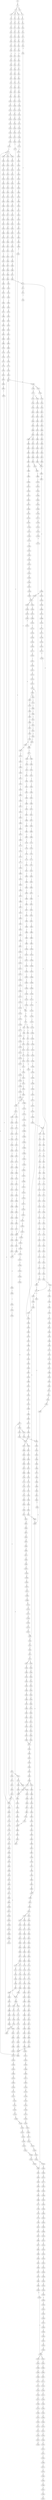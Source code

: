 strict digraph  {
	S0 -> S1 [ label = C ];
	S1 -> S2 [ label = T ];
	S1 -> S3 [ label = G ];
	S2 -> S4 [ label = G ];
	S2 -> S5 [ label = T ];
	S2 -> S6 [ label = C ];
	S3 -> S7 [ label = C ];
	S4 -> S8 [ label = T ];
	S5 -> S9 [ label = C ];
	S6 -> S10 [ label = C ];
	S7 -> S11 [ label = C ];
	S8 -> S12 [ label = A ];
	S9 -> S13 [ label = G ];
	S10 -> S14 [ label = G ];
	S11 -> S15 [ label = G ];
	S12 -> S16 [ label = C ];
	S13 -> S17 [ label = C ];
	S14 -> S18 [ label = T ];
	S15 -> S19 [ label = C ];
	S16 -> S20 [ label = A ];
	S17 -> S21 [ label = A ];
	S18 -> S22 [ label = A ];
	S19 -> S23 [ label = A ];
	S20 -> S24 [ label = C ];
	S21 -> S25 [ label = C ];
	S22 -> S26 [ label = C ];
	S23 -> S27 [ label = C ];
	S24 -> S28 [ label = T ];
	S25 -> S29 [ label = G ];
	S26 -> S30 [ label = A ];
	S27 -> S31 [ label = G ];
	S28 -> S32 [ label = T ];
	S29 -> S33 [ label = T ];
	S30 -> S34 [ label = T ];
	S31 -> S35 [ label = C ];
	S32 -> S36 [ label = G ];
	S33 -> S37 [ label = G ];
	S34 -> S38 [ label = G ];
	S35 -> S39 [ label = G ];
	S36 -> S40 [ label = G ];
	S37 -> S41 [ label = G ];
	S38 -> S42 [ label = G ];
	S39 -> S43 [ label = C ];
	S40 -> S44 [ label = A ];
	S41 -> S45 [ label = C ];
	S42 -> S46 [ label = C ];
	S43 -> S47 [ label = A ];
	S43 -> S48 [ label = G ];
	S44 -> S49 [ label = G ];
	S45 -> S50 [ label = G ];
	S46 -> S51 [ label = G ];
	S47 -> S52 [ label = G ];
	S48 -> S53 [ label = C ];
	S48 -> S54 [ label = G ];
	S49 -> S55 [ label = A ];
	S50 -> S56 [ label = T ];
	S51 -> S57 [ label = C ];
	S52 -> S58 [ label = C ];
	S53 -> S59 [ label = G ];
	S54 -> S60 [ label = C ];
	S55 -> S61 [ label = C ];
	S56 -> S62 [ label = C ];
	S57 -> S63 [ label = C ];
	S58 -> S64 [ label = C ];
	S59 -> S65 [ label = T ];
	S60 -> S66 [ label = T ];
	S61 -> S67 [ label = C ];
	S62 -> S68 [ label = C ];
	S63 -> S69 [ label = C ];
	S64 -> S70 [ label = G ];
	S65 -> S71 [ label = C ];
	S66 -> S72 [ label = G ];
	S67 -> S73 [ label = C ];
	S68 -> S74 [ label = C ];
	S69 -> S75 [ label = C ];
	S70 -> S76 [ label = G ];
	S71 -> S77 [ label = G ];
	S72 -> S78 [ label = G ];
	S73 -> S79 [ label = C ];
	S74 -> S80 [ label = C ];
	S75 -> S81 [ label = C ];
	S76 -> S82 [ label = C ];
	S76 -> S83 [ label = T ];
	S77 -> S84 [ label = A ];
	S78 -> S85 [ label = A ];
	S79 -> S86 [ label = C ];
	S80 -> S87 [ label = A ];
	S81 -> S88 [ label = A ];
	S82 -> S89 [ label = A ];
	S83 -> S90 [ label = G ];
	S84 -> S91 [ label = C ];
	S85 -> S92 [ label = A ];
	S86 -> S93 [ label = C ];
	S87 -> S94 [ label = C ];
	S88 -> S95 [ label = C ];
	S89 -> S96 [ label = C ];
	S90 -> S97 [ label = G ];
	S91 -> S98 [ label = G ];
	S92 -> S99 [ label = T ];
	S93 -> S100 [ label = T ];
	S94 -> S101 [ label = T ];
	S95 -> S102 [ label = T ];
	S96 -> S103 [ label = T ];
	S97 -> S104 [ label = A ];
	S98 -> S105 [ label = C ];
	S99 -> S106 [ label = G ];
	S100 -> S107 [ label = T ];
	S101 -> S108 [ label = T ];
	S102 -> S109 [ label = T ];
	S103 -> S110 [ label = T ];
	S104 -> S111 [ label = A ];
	S105 -> S112 [ label = G ];
	S106 -> S113 [ label = G ];
	S107 -> S114 [ label = C ];
	S108 -> S115 [ label = G ];
	S109 -> S116 [ label = T ];
	S110 -> S117 [ label = C ];
	S111 -> S118 [ label = G ];
	S112 -> S119 [ label = C ];
	S113 -> S120 [ label = G ];
	S114 -> S121 [ label = A ];
	S115 -> S122 [ label = A ];
	S116 -> S123 [ label = A ];
	S117 -> S124 [ label = A ];
	S118 -> S125 [ label = A ];
	S119 -> S126 [ label = C ];
	S120 -> S127 [ label = G ];
	S121 -> S128 [ label = G ];
	S122 -> S129 [ label = G ];
	S123 -> S130 [ label = G ];
	S124 -> S131 [ label = G ];
	S125 -> S132 [ label = A ];
	S126 -> S133 [ label = T ];
	S127 -> S134 [ label = T ];
	S128 -> S135 [ label = A ];
	S129 -> S136 [ label = C ];
	S130 -> S137 [ label = C ];
	S131 -> S138 [ label = C ];
	S132 -> S139 [ label = C ];
	S133 -> S140 [ label = C ];
	S134 -> S141 [ label = C ];
	S135 -> S142 [ label = G ];
	S136 -> S143 [ label = C ];
	S137 -> S144 [ label = C ];
	S138 -> S145 [ label = C ];
	S139 -> S146 [ label = G ];
	S140 -> S147 [ label = G ];
	S141 -> S148 [ label = C ];
	S142 -> S149 [ label = G ];
	S143 -> S150 [ label = G ];
	S144 -> S151 [ label = G ];
	S145 -> S152 [ label = G ];
	S146 -> S153 [ label = G ];
	S147 -> S154 [ label = G ];
	S148 -> S155 [ label = G ];
	S149 -> S156 [ label = T ];
	S150 -> S157 [ label = C ];
	S151 -> S158 [ label = T ];
	S152 -> S159 [ label = C ];
	S153 -> S160 [ label = C ];
	S154 -> S161 [ label = G ];
	S155 -> S162 [ label = C ];
	S156 -> S163 [ label = C ];
	S157 -> S164 [ label = C ];
	S158 -> S165 [ label = C ];
	S159 -> S166 [ label = C ];
	S160 -> S167 [ label = A ];
	S161 -> S168 [ label = C ];
	S162 -> S169 [ label = C ];
	S163 -> S170 [ label = C ];
	S164 -> S171 [ label = C ];
	S165 -> S172 [ label = C ];
	S166 -> S173 [ label = C ];
	S167 -> S174 [ label = C ];
	S168 -> S175 [ label = T ];
	S169 -> S176 [ label = G ];
	S170 -> S177 [ label = C ];
	S171 -> S178 [ label = C ];
	S172 -> S179 [ label = C ];
	S173 -> S178 [ label = C ];
	S174 -> S180 [ label = C ];
	S174 -> S181 [ label = T ];
	S175 -> S182 [ label = C ];
	S176 -> S183 [ label = G ];
	S177 -> S184 [ label = T ];
	S177 -> S185 [ label = A ];
	S177 -> S186 [ label = G ];
	S178 -> S187 [ label = T ];
	S179 -> S188 [ label = A ];
	S180 -> S189 [ label = G ];
	S181 -> S190 [ label = G ];
	S182 -> S191 [ label = A ];
	S183 -> S192 [ label = A ];
	S184 -> S193 [ label = T ];
	S185 -> S194 [ label = G ];
	S186 -> S195 [ label = G ];
	S187 -> S196 [ label = T ];
	S187 -> S197 [ label = C ];
	S188 -> S198 [ label = C ];
	S189 -> S199 [ label = G ];
	S190 -> S200 [ label = G ];
	S191 -> S201 [ label = C ];
	S192 -> S202 [ label = A ];
	S193 -> S203 [ label = C ];
	S194 -> S204 [ label = A ];
	S195 -> S205 [ label = A ];
	S196 -> S206 [ label = C ];
	S197 -> S207 [ label = C ];
	S198 -> S208 [ label = C ];
	S199 -> S209 [ label = G ];
	S200 -> S210 [ label = G ];
	S201 -> S211 [ label = G ];
	S202 -> S212 [ label = C ];
	S203 -> S213 [ label = T ];
	S204 -> S214 [ label = G ];
	S205 -> S215 [ label = G ];
	S206 -> S216 [ label = A ];
	S207 -> S217 [ label = A ];
	S208 -> S218 [ label = A ];
	S209 -> S219 [ label = A ];
	S210 -> S220 [ label = A ];
	S211 -> S221 [ label = T ];
	S212 -> S222 [ label = T ];
	S213 -> S223 [ label = C ];
	S214 -> S224 [ label = C ];
	S215 -> S225 [ label = G ];
	S216 -> S226 [ label = C ];
	S217 -> S227 [ label = C ];
	S218 -> S228 [ label = C ];
	S219 -> S229 [ label = A ];
	S220 -> S230 [ label = A ];
	S221 -> S231 [ label = C ];
	S222 -> S232 [ label = G ];
	S223 -> S233 [ label = G ];
	S224 -> S234 [ label = C ];
	S225 -> S235 [ label = C ];
	S226 -> S236 [ label = G ];
	S227 -> S237 [ label = C ];
	S228 -> S238 [ label = C ];
	S229 -> S239 [ label = T ];
	S230 -> S240 [ label = C ];
	S231 -> S241 [ label = C ];
	S232 -> S242 [ label = C ];
	S233 -> S243 [ label = T ];
	S234 -> S244 [ label = A ];
	S235 -> S245 [ label = G ];
	S236 -> S246 [ label = C ];
	S237 -> S247 [ label = C ];
	S238 -> S248 [ label = G ];
	S239 -> S249 [ label = T ];
	S240 -> S250 [ label = T ];
	S241 -> S251 [ label = A ];
	S242 -> S252 [ label = A ];
	S243 -> S253 [ label = A ];
	S244 -> S254 [ label = C ];
	S245 -> S255 [ label = T ];
	S246 -> S256 [ label = T ];
	S247 -> S257 [ label = G ];
	S248 -> S258 [ label = A ];
	S249 -> S259 [ label = G ];
	S250 -> S260 [ label = G ];
	S251 -> S261 [ label = G ];
	S252 -> S262 [ label = A ];
	S253 -> S263 [ label = C ];
	S254 -> S264 [ label = G ];
	S255 -> S265 [ label = G ];
	S256 -> S266 [ label = C ];
	S257 -> S267 [ label = C ];
	S258 -> S268 [ label = T ];
	S259 -> S269 [ label = A ];
	S260 -> S270 [ label = G ];
	S261 -> S271 [ label = C ];
	S262 -> S272 [ label = C ];
	S263 -> S273 [ label = G ];
	S264 -> S274 [ label = G ];
	S265 -> S275 [ label = G ];
	S266 -> S276 [ label = C ];
	S267 -> S277 [ label = C ];
	S268 -> S278 [ label = C ];
	S269 -> S279 [ label = A ];
	S270 -> S280 [ label = A ];
	S271 -> S281 [ label = T ];
	S271 -> S282 [ label = G ];
	S272 -> S283 [ label = C ];
	S273 -> S284 [ label = G ];
	S274 -> S285 [ label = T ];
	S275 -> S286 [ label = T ];
	S276 -> S287 [ label = G ];
	S277 -> S288 [ label = G ];
	S278 -> S289 [ label = G ];
	S279 -> S290 [ label = C ];
	S280 -> S291 [ label = C ];
	S281 -> S292 [ label = T ];
	S282 -> S293 [ label = A ];
	S283 -> S294 [ label = A ];
	S284 -> S295 [ label = C ];
	S285 -> S296 [ label = T ];
	S286 -> S297 [ label = A ];
	S287 -> S298 [ label = G ];
	S288 -> S299 [ label = G ];
	S289 -> S300 [ label = G ];
	S290 -> S301 [ label = C ];
	S291 -> S302 [ label = C ];
	S292 -> S303 [ label = C ];
	S293 -> S304 [ label = G ];
	S294 -> S305 [ label = G ];
	S295 -> S306 [ label = T ];
	S296 -> S307 [ label = A ];
	S297 -> S308 [ label = T ];
	S298 -> S309 [ label = T ];
	S299 -> S310 [ label = T ];
	S300 -> S311 [ label = T ];
	S301 -> S312 [ label = C ];
	S302 -> S313 [ label = C ];
	S303 -> S314 [ label = A ];
	S304 -> S315 [ label = T ];
	S305 -> S316 [ label = A ];
	S306 -> S317 [ label = A ];
	S307 -> S318 [ label = C ];
	S308 -> S319 [ label = G ];
	S309 -> S320 [ label = T ];
	S310 -> S321 [ label = C ];
	S311 -> S322 [ label = T ];
	S312 -> S323 [ label = G ];
	S313 -> S324 [ label = G ];
	S314 -> S325 [ label = C ];
	S315 -> S326 [ label = C ];
	S316 -> S327 [ label = A ];
	S317 -> S328 [ label = C ];
	S318 -> S329 [ label = T ];
	S319 -> S330 [ label = A ];
	S320 -> S331 [ label = G ];
	S321 -> S332 [ label = C ];
	S322 -> S333 [ label = C ];
	S323 -> S334 [ label = T ];
	S324 -> S335 [ label = T ];
	S325 -> S336 [ label = G ];
	S326 -> S337 [ label = C ];
	S326 -> S338 [ label = T ];
	S327 -> S339 [ label = C ];
	S328 -> S340 [ label = T ];
	S329 -> S341 [ label = G ];
	S330 -> S342 [ label = G ];
	S331 -> S343 [ label = C ];
	S332 -> S344 [ label = C ];
	S333 -> S345 [ label = C ];
	S334 -> S346 [ label = C ];
	S335 -> S347 [ label = C ];
	S336 -> S348 [ label = C ];
	S337 -> S349 [ label = C ];
	S338 -> S350 [ label = C ];
	S339 -> S351 [ label = A ];
	S340 -> S352 [ label = G ];
	S341 -> S353 [ label = C ];
	S342 -> S354 [ label = C ];
	S343 -> S355 [ label = A ];
	S344 -> S356 [ label = A ];
	S345 -> S357 [ label = A ];
	S346 -> S358 [ label = T ];
	S347 -> S359 [ label = T ];
	S348 -> S360 [ label = C ];
	S349 -> S361 [ label = T ];
	S349 -> S362 [ label = G ];
	S350 -> S363 [ label = G ];
	S351 -> S364 [ label = G ];
	S352 -> S365 [ label = G ];
	S353 -> S366 [ label = A ];
	S354 -> S367 [ label = G ];
	S355 -> S368 [ label = C ];
	S356 -> S369 [ label = G ];
	S357 -> S370 [ label = G ];
	S358 -> S371 [ label = C ];
	S359 -> S371 [ label = C ];
	S360 -> S372 [ label = C ];
	S361 -> S373 [ label = C ];
	S362 -> S374 [ label = C ];
	S363 -> S375 [ label = T ];
	S364 -> S376 [ label = C ];
	S365 -> S377 [ label = T ];
	S366 -> S378 [ label = G ];
	S367 -> S379 [ label = G ];
	S368 -> S380 [ label = T ];
	S369 -> S381 [ label = T ];
	S370 -> S382 [ label = T ];
	S371 -> S383 [ label = G ];
	S372 -> S384 [ label = T ];
	S373 -> S385 [ label = C ];
	S374 -> S386 [ label = C ];
	S375 -> S387 [ label = C ];
	S376 -> S388 [ label = C ];
	S377 -> S389 [ label = G ];
	S378 -> S390 [ label = A ];
	S379 -> S391 [ label = T ];
	S380 -> S392 [ label = G ];
	S381 -> S393 [ label = G ];
	S382 -> S394 [ label = G ];
	S383 -> S395 [ label = G ];
	S384 -> S396 [ label = T ];
	S385 -> S397 [ label = G ];
	S386 -> S398 [ label = T ];
	S387 -> S399 [ label = T ];
	S388 -> S400 [ label = G ];
	S389 -> S401 [ label = C ];
	S390 -> S402 [ label = C ];
	S391 -> S403 [ label = C ];
	S392 -> S404 [ label = G ];
	S393 -> S405 [ label = G ];
	S394 -> S406 [ label = G ];
	S395 -> S407 [ label = C ];
	S396 -> S408 [ label = C ];
	S397 -> S409 [ label = G ];
	S398 -> S410 [ label = G ];
	S399 -> S411 [ label = G ];
	S400 -> S412 [ label = T ];
	S401 -> S413 [ label = T ];
	S402 -> S414 [ label = G ];
	S403 -> S415 [ label = G ];
	S404 -> S416 [ label = T ];
	S405 -> S417 [ label = T ];
	S406 -> S418 [ label = T ];
	S407 -> S419 [ label = A ];
	S408 -> S420 [ label = A ];
	S409 -> S421 [ label = T ];
	S410 -> S422 [ label = T ];
	S411 -> S423 [ label = T ];
	S412 -> S424 [ label = C ];
	S413 -> S425 [ label = A ];
	S414 -> S426 [ label = G ];
	S415 -> S427 [ label = C ];
	S416 -> S428 [ label = C ];
	S417 -> S429 [ label = C ];
	S418 -> S429 [ label = C ];
	S419 -> S430 [ label = C ];
	S420 -> S431 [ label = T ];
	S421 -> S432 [ label = C ];
	S422 -> S433 [ label = C ];
	S423 -> S434 [ label = T ];
	S424 -> S435 [ label = C ];
	S425 -> S436 [ label = C ];
	S426 -> S437 [ label = A ];
	S427 -> S438 [ label = A ];
	S428 -> S439 [ label = G ];
	S429 -> S440 [ label = G ];
	S430 -> S441 [ label = C ];
	S431 -> S442 [ label = C ];
	S432 -> S443 [ label = T ];
	S433 -> S444 [ label = G ];
	S434 -> S445 [ label = C ];
	S435 -> S446 [ label = T ];
	S436 -> S447 [ label = T ];
	S437 -> S448 [ label = C ];
	S438 -> S449 [ label = C ];
	S439 -> S450 [ label = T ];
	S440 -> S451 [ label = T ];
	S441 -> S452 [ label = G ];
	S442 -> S453 [ label = C ];
	S443 -> S454 [ label = G ];
	S444 -> S455 [ label = C ];
	S445 -> S456 [ label = C ];
	S446 -> S457 [ label = C ];
	S447 -> S458 [ label = G ];
	S448 -> S459 [ label = A ];
	S449 -> S460 [ label = G ];
	S450 -> S461 [ label = C ];
	S451 -> S462 [ label = C ];
	S452 -> S463 [ label = A ];
	S453 -> S464 [ label = A ];
	S454 -> S465 [ label = G ];
	S455 -> S466 [ label = G ];
	S456 -> S467 [ label = G ];
	S457 -> S468 [ label = T ];
	S458 -> S469 [ label = T ];
	S459 -> S470 [ label = C ];
	S460 -> S471 [ label = C ];
	S461 -> S472 [ label = C ];
	S462 -> S472 [ label = C ];
	S463 -> S473 [ label = G ];
	S463 -> S474 [ label = A ];
	S464 -> S475 [ label = G ];
	S465 -> S476 [ label = A ];
	S466 -> S477 [ label = C ];
	S467 -> S478 [ label = T ];
	S468 -> S479 [ label = G ];
	S469 -> S480 [ label = A ];
	S470 -> S481 [ label = A ];
	S471 -> S482 [ label = G ];
	S472 -> S483 [ label = G ];
	S473 -> S484 [ label = T ];
	S474 -> S485 [ label = T ];
	S475 -> S486 [ label = A ];
	S476 -> S487 [ label = G ];
	S477 -> S488 [ label = G ];
	S477 -> S489 [ label = A ];
	S478 -> S490 [ label = G ];
	S479 -> S491 [ label = T ];
	S480 -> S492 [ label = A ];
	S481 -> S493 [ label = C ];
	S482 -> S43 [ label = C ];
	S483 -> S494 [ label = T ];
	S484 -> S495 [ label = C ];
	S485 -> S496 [ label = G ];
	S486 -> S497 [ label = A ];
	S487 -> S498 [ label = G ];
	S488 -> S499 [ label = A ];
	S489 -> S500 [ label = A ];
	S490 -> S501 [ label = G ];
	S491 -> S502 [ label = C ];
	S492 -> S503 [ label = C ];
	S493 -> S504 [ label = C ];
	S494 -> S505 [ label = C ];
	S495 -> S506 [ label = C ];
	S496 -> S507 [ label = T ];
	S497 -> S508 [ label = C ];
	S498 -> S509 [ label = G ];
	S499 -> S510 [ label = G ];
	S500 -> S511 [ label = C ];
	S501 -> S512 [ label = C ];
	S502 -> S513 [ label = G ];
	S503 -> S514 [ label = A ];
	S504 -> S515 [ label = T ];
	S505 -> S516 [ label = A ];
	S506 -> S517 [ label = A ];
	S506 -> S518 [ label = T ];
	S507 -> S519 [ label = A ];
	S508 -> S520 [ label = C ];
	S509 -> S521 [ label = T ];
	S510 -> S522 [ label = C ];
	S511 -> S523 [ label = C ];
	S512 -> S524 [ label = C ];
	S513 -> S525 [ label = T ];
	S514 -> S526 [ label = C ];
	S515 -> S527 [ label = C ];
	S516 -> S528 [ label = C ];
	S517 -> S529 [ label = G ];
	S518 -> S530 [ label = C ];
	S519 -> S531 [ label = G ];
	S520 -> S532 [ label = A ];
	S520 -> S533 [ label = G ];
	S521 -> S534 [ label = G ];
	S522 -> S535 [ label = A ];
	S523 -> S536 [ label = C ];
	S524 -> S537 [ label = C ];
	S525 -> S538 [ label = G ];
	S526 -> S539 [ label = A ];
	S527 -> S540 [ label = T ];
	S528 -> S541 [ label = C ];
	S529 -> S542 [ label = T ];
	S529 -> S543 [ label = C ];
	S530 -> S544 [ label = G ];
	S531 -> S545 [ label = T ];
	S532 -> S546 [ label = G ];
	S532 -> S547 [ label = C ];
	S533 -> S548 [ label = G ];
	S534 -> S549 [ label = T ];
	S535 -> S550 [ label = G ];
	S536 -> S551 [ label = G ];
	S537 -> S552 [ label = G ];
	S538 -> S553 [ label = G ];
	S539 -> S554 [ label = C ];
	S540 -> S555 [ label = A ];
	S541 -> S556 [ label = C ];
	S541 -> S557 [ label = G ];
	S542 -> S558 [ label = A ];
	S543 -> S559 [ label = T ];
	S544 -> S560 [ label = A ];
	S545 -> S561 [ label = T ];
	S546 -> S562 [ label = A ];
	S547 -> S563 [ label = C ];
	S548 -> S564 [ label = A ];
	S549 -> S565 [ label = T ];
	S550 -> S566 [ label = T ];
	S551 -> S567 [ label = T ];
	S552 -> S568 [ label = T ];
	S553 -> S569 [ label = T ];
	S554 -> S570 [ label = G ];
	S555 -> S571 [ label = G ];
	S556 -> S572 [ label = T ];
	S557 -> S573 [ label = A ];
	S558 -> S574 [ label = G ];
	S559 -> S292 [ label = T ];
	S560 -> S575 [ label = A ];
	S561 -> S576 [ label = T ];
	S562 -> S577 [ label = C ];
	S563 -> S578 [ label = A ];
	S564 -> S579 [ label = C ];
	S565 -> S580 [ label = C ];
	S566 -> S581 [ label = G ];
	S567 -> S582 [ label = A ];
	S568 -> S583 [ label = C ];
	S569 -> S584 [ label = A ];
	S570 -> S585 [ label = C ];
	S571 -> S586 [ label = A ];
	S572 -> S587 [ label = G ];
	S573 -> S588 [ label = A ];
	S573 -> S589 [ label = G ];
	S574 -> S590 [ label = G ];
	S574 -> S591 [ label = C ];
	S575 -> S592 [ label = C ];
	S576 -> S593 [ label = C ];
	S577 -> S594 [ label = T ];
	S578 -> S595 [ label = C ];
	S579 -> S596 [ label = G ];
	S580 -> S597 [ label = C ];
	S581 -> S598 [ label = C ];
	S582 -> S599 [ label = C ];
	S583 -> S600 [ label = C ];
	S584 -> S601 [ label = C ];
	S585 -> S602 [ label = T ];
	S586 -> S603 [ label = A ];
	S587 -> S604 [ label = T ];
	S588 -> S605 [ label = T ];
	S589 -> S606 [ label = T ];
	S590 -> S607 [ label = G ];
	S591 -> S608 [ label = T ];
	S592 -> S609 [ label = T ];
	S593 -> S610 [ label = A ];
	S594 -> S611 [ label = C ];
	S595 -> S612 [ label = C ];
	S596 -> S613 [ label = C ];
	S597 -> S614 [ label = A ];
	S598 -> S615 [ label = A ];
	S599 -> S616 [ label = A ];
	S600 -> S617 [ label = A ];
	S601 -> S618 [ label = C ];
	S602 -> S619 [ label = C ];
	S603 -> S620 [ label = C ];
	S604 -> S621 [ label = C ];
	S605 -> S622 [ label = C ];
	S606 -> S495 [ label = C ];
	S607 -> S623 [ label = T ];
	S608 -> S624 [ label = C ];
	S609 -> S625 [ label = T ];
	S610 -> S626 [ label = C ];
	S611 -> S627 [ label = C ];
	S612 -> S628 [ label = C ];
	S613 -> S629 [ label = C ];
	S614 -> S630 [ label = G ];
	S615 -> S631 [ label = A ];
	S616 -> S632 [ label = G ];
	S617 -> S633 [ label = G ];
	S618 -> S634 [ label = G ];
	S619 -> S635 [ label = C ];
	S620 -> S636 [ label = G ];
	S621 -> S637 [ label = C ];
	S622 -> S638 [ label = C ];
	S623 -> S639 [ label = C ];
	S624 -> S640 [ label = C ];
	S625 -> S641 [ label = C ];
	S626 -> S642 [ label = T ];
	S627 -> S643 [ label = C ];
	S628 -> S644 [ label = C ];
	S629 -> S645 [ label = C ];
	S630 -> S646 [ label = C ];
	S631 -> S647 [ label = C ];
	S632 -> S648 [ label = C ];
	S633 -> S649 [ label = T ];
	S634 -> S650 [ label = G ];
	S635 -> S651 [ label = T ];
	S636 -> S652 [ label = A ];
	S637 -> S653 [ label = T ];
	S638 -> S654 [ label = T ];
	S639 -> S655 [ label = A ];
	S640 -> S656 [ label = A ];
	S641 -> S657 [ label = A ];
	S642 -> S658 [ label = C ];
	S643 -> S659 [ label = A ];
	S644 -> S660 [ label = T ];
	S645 -> S661 [ label = A ];
	S646 -> S662 [ label = A ];
	S647 -> S663 [ label = A ];
	S648 -> S664 [ label = A ];
	S649 -> S665 [ label = A ];
	S650 -> S666 [ label = T ];
	S651 -> S667 [ label = A ];
	S652 -> S668 [ label = G ];
	S653 -> S669 [ label = A ];
	S653 -> S670 [ label = T ];
	S654 -> S671 [ label = C ];
	S655 -> S672 [ label = C ];
	S656 -> S673 [ label = C ];
	S657 -> S674 [ label = A ];
	S658 -> S675 [ label = C ];
	S659 -> S676 [ label = T ];
	S660 -> S677 [ label = T ];
	S661 -> S678 [ label = T ];
	S662 -> S679 [ label = G ];
	S663 -> S680 [ label = G ];
	S664 -> S681 [ label = G ];
	S665 -> S574 [ label = G ];
	S666 -> S682 [ label = G ];
	S667 -> S683 [ label = G ];
	S668 -> S684 [ label = G ];
	S669 -> S685 [ label = C ];
	S670 -> S686 [ label = G ];
	S671 -> S687 [ label = G ];
	S672 -> S688 [ label = T ];
	S673 -> S689 [ label = C ];
	S674 -> S690 [ label = C ];
	S675 -> S691 [ label = T ];
	S676 -> S692 [ label = C ];
	S677 -> S693 [ label = C ];
	S678 -> S694 [ label = C ];
	S679 -> S695 [ label = A ];
	S680 -> S696 [ label = C ];
	S681 -> S697 [ label = G ];
	S682 -> S698 [ label = G ];
	S683 -> S699 [ label = A ];
	S684 -> S700 [ label = T ];
	S685 -> S701 [ label = T ];
	S686 -> S702 [ label = A ];
	S686 -> S703 [ label = T ];
	S687 -> S704 [ label = A ];
	S688 -> S705 [ label = C ];
	S689 -> S706 [ label = G ];
	S690 -> S707 [ label = C ];
	S690 -> S708 [ label = T ];
	S691 -> S709 [ label = T ];
	S692 -> S710 [ label = T ];
	S693 -> S711 [ label = C ];
	S693 -> S712 [ label = G ];
	S694 -> S713 [ label = G ];
	S695 -> S714 [ label = T ];
	S696 -> S715 [ label = T ];
	S697 -> S716 [ label = T ];
	S698 -> S717 [ label = T ];
	S699 -> S718 [ label = A ];
	S700 -> S719 [ label = G ];
	S701 -> S720 [ label = A ];
	S702 -> S721 [ label = A ];
	S703 -> S722 [ label = A ];
	S704 -> S723 [ label = A ];
	S705 -> S724 [ label = G ];
	S706 -> S725 [ label = G ];
	S707 -> S726 [ label = G ];
	S708 -> S727 [ label = G ];
	S709 -> S728 [ label = T ];
	S710 -> S729 [ label = G ];
	S711 -> S730 [ label = T ];
	S712 -> S731 [ label = A ];
	S713 -> S732 [ label = T ];
	S714 -> S733 [ label = A ];
	S715 -> S734 [ label = A ];
	S716 -> S735 [ label = G ];
	S717 -> S736 [ label = T ];
	S718 -> S737 [ label = C ];
	S719 -> S738 [ label = T ];
	S720 -> S739 [ label = C ];
	S721 -> S740 [ label = C ];
	S722 -> S741 [ label = G ];
	S723 -> S592 [ label = C ];
	S724 -> S742 [ label = C ];
	S725 -> S743 [ label = A ];
	S726 -> S744 [ label = G ];
	S727 -> S745 [ label = G ];
	S727 -> S746 [ label = C ];
	S728 -> S747 [ label = C ];
	S729 -> S748 [ label = C ];
	S730 -> S749 [ label = G ];
	S731 -> S750 [ label = T ];
	S732 -> S751 [ label = C ];
	S733 -> S752 [ label = A ];
	S734 -> S753 [ label = C ];
	S735 -> S754 [ label = C ];
	S736 -> S755 [ label = A ];
	S737 -> S756 [ label = T ];
	S738 -> S757 [ label = C ];
	S739 -> S758 [ label = C ];
	S740 -> S759 [ label = T ];
	S741 -> S760 [ label = G ];
	S742 -> S761 [ label = T ];
	S743 -> S762 [ label = C ];
	S744 -> S763 [ label = C ];
	S745 -> S764 [ label = C ];
	S746 -> S765 [ label = C ];
	S747 -> S766 [ label = A ];
	S748 -> S767 [ label = C ];
	S749 -> S768 [ label = T ];
	S750 -> S769 [ label = C ];
	S751 -> S770 [ label = C ];
	S752 -> S771 [ label = A ];
	S753 -> S772 [ label = G ];
	S754 -> S773 [ label = A ];
	S755 -> S774 [ label = G ];
	S756 -> S775 [ label = T ];
	S757 -> S776 [ label = C ];
	S758 -> S777 [ label = A ];
	S759 -> S778 [ label = T ];
	S760 -> S779 [ label = A ];
	S761 -> S780 [ label = T ];
	S762 -> S781 [ label = G ];
	S763 -> S782 [ label = C ];
	S764 -> S783 [ label = C ];
	S765 -> S784 [ label = C ];
	S766 -> S785 [ label = T ];
	S767 -> S786 [ label = A ];
	S768 -> S787 [ label = C ];
	S769 -> S788 [ label = G ];
	S770 -> S789 [ label = T ];
	S771 -> S790 [ label = A ];
	S772 -> S791 [ label = A ];
	S773 -> S792 [ label = C ];
	S774 -> S793 [ label = A ];
	S775 -> S794 [ label = C ];
	S776 -> S795 [ label = C ];
	S777 -> S796 [ label = G ];
	S778 -> S797 [ label = C ];
	S779 -> S798 [ label = G ];
	S780 -> S799 [ label = C ];
	S781 -> S800 [ label = T ];
	S782 -> S801 [ label = C ];
	S783 -> S802 [ label = C ];
	S784 -> S803 [ label = T ];
	S785 -> S804 [ label = C ];
	S786 -> S805 [ label = G ];
	S787 -> S806 [ label = C ];
	S788 -> S807 [ label = T ];
	S789 -> S808 [ label = C ];
	S790 -> S809 [ label = A ];
	S791 -> S810 [ label = G ];
	S792 -> S811 [ label = G ];
	S793 -> S812 [ label = A ];
	S794 -> S813 [ label = A ];
	S795 -> S814 [ label = T ];
	S796 -> S815 [ label = G ];
	S797 -> S816 [ label = A ];
	S798 -> S817 [ label = A ];
	S799 -> S818 [ label = A ];
	S800 -> S819 [ label = C ];
	S801 -> S820 [ label = A ];
	S802 -> S821 [ label = A ];
	S803 -> S822 [ label = A ];
	S804 -> S823 [ label = C ];
	S805 -> S824 [ label = T ];
	S806 -> S825 [ label = T ];
	S807 -> S826 [ label = T ];
	S808 -> S827 [ label = T ];
	S809 -> S828 [ label = C ];
	S810 -> S829 [ label = A ];
	S811 -> S830 [ label = C ];
	S812 -> S831 [ label = G ];
	S813 -> S674 [ label = A ];
	S814 -> S832 [ label = G ];
	S815 -> S833 [ label = A ];
	S816 -> S674 [ label = A ];
	S817 -> S834 [ label = G ];
	S818 -> S835 [ label = T ];
	S819 -> S836 [ label = G ];
	S820 -> S837 [ label = G ];
	S821 -> S838 [ label = G ];
	S822 -> S839 [ label = G ];
	S823 -> S840 [ label = A ];
	S824 -> S841 [ label = C ];
	S825 -> S670 [ label = T ];
	S826 -> S842 [ label = T ];
	S827 -> S843 [ label = T ];
	S828 -> S844 [ label = T ];
	S829 -> S845 [ label = A ];
	S830 -> S846 [ label = G ];
	S831 -> S847 [ label = G ];
	S832 -> S848 [ label = T ];
	S833 -> S849 [ label = G ];
	S834 -> S850 [ label = G ];
	S835 -> S851 [ label = C ];
	S836 -> S852 [ label = T ];
	S837 -> S853 [ label = T ];
	S838 -> S854 [ label = G ];
	S839 -> S855 [ label = G ];
	S840 -> S475 [ label = G ];
	S841 -> S856 [ label = G ];
	S842 -> S857 [ label = G ];
	S843 -> S858 [ label = C ];
	S844 -> S859 [ label = T ];
	S845 -> S860 [ label = C ];
	S846 -> S861 [ label = G ];
	S847 -> S862 [ label = G ];
	S848 -> S863 [ label = C ];
	S849 -> S864 [ label = A ];
	S850 -> S865 [ label = T ];
	S851 -> S866 [ label = C ];
	S852 -> S867 [ label = G ];
	S853 -> S868 [ label = T ];
	S854 -> S869 [ label = T ];
	S855 -> S870 [ label = T ];
	S856 -> S871 [ label = T ];
	S857 -> S872 [ label = T ];
	S858 -> S873 [ label = T ];
	S859 -> S874 [ label = T ];
	S860 -> S875 [ label = T ];
	S861 -> S876 [ label = T ];
	S862 -> S877 [ label = G ];
	S863 -> S878 [ label = C ];
	S864 -> S879 [ label = G ];
	S865 -> S880 [ label = C ];
	S866 -> S464 [ label = A ];
	S867 -> S881 [ label = A ];
	S868 -> S882 [ label = G ];
	S869 -> S883 [ label = G ];
	S870 -> S884 [ label = G ];
	S871 -> S885 [ label = A ];
	S872 -> S886 [ label = A ];
	S873 -> S887 [ label = C ];
	S874 -> S888 [ label = G ];
	S875 -> S889 [ label = G ];
	S876 -> S890 [ label = G ];
	S877 -> S891 [ label = G ];
	S878 -> S653 [ label = T ];
	S879 -> S892 [ label = T ];
	S880 -> S893 [ label = C ];
	S881 -> S894 [ label = C ];
	S882 -> S895 [ label = T ];
	S883 -> S896 [ label = C ];
	S883 -> S897 [ label = G ];
	S884 -> S898 [ label = T ];
	S885 -> S899 [ label = A ];
	S886 -> S900 [ label = G ];
	S887 -> S901 [ label = G ];
	S888 -> S902 [ label = C ];
	S889 -> S903 [ label = G ];
	S890 -> S904 [ label = C ];
	S891 -> S905 [ label = T ];
	S892 -> S906 [ label = C ];
	S893 -> S177 [ label = C ];
	S894 -> S907 [ label = C ];
	S895 -> S908 [ label = G ];
	S896 -> S909 [ label = G ];
	S897 -> S910 [ label = G ];
	S898 -> S911 [ label = G ];
	S899 -> S912 [ label = G ];
	S900 -> S913 [ label = G ];
	S901 -> S914 [ label = G ];
	S902 -> S915 [ label = C ];
	S903 -> S916 [ label = C ];
	S904 -> S917 [ label = C ];
	S905 -> S918 [ label = C ];
	S906 -> S919 [ label = A ];
	S907 -> S920 [ label = G ];
	S908 -> S921 [ label = C ];
	S909 -> S922 [ label = C ];
	S910 -> S923 [ label = C ];
	S911 -> S924 [ label = C ];
	S912 -> S925 [ label = A ];
	S913 -> S926 [ label = A ];
	S914 -> S927 [ label = A ];
	S915 -> S928 [ label = G ];
	S916 -> S929 [ label = G ];
	S917 -> S930 [ label = G ];
	S918 -> S931 [ label = C ];
	S919 -> S932 [ label = G ];
	S920 -> S933 [ label = G ];
	S921 -> S934 [ label = G ];
	S922 -> S935 [ label = G ];
	S923 -> S936 [ label = T ];
	S924 -> S937 [ label = G ];
	S925 -> S938 [ label = C ];
	S926 -> S939 [ label = A ];
	S927 -> S940 [ label = G ];
	S928 -> S941 [ label = T ];
	S929 -> S942 [ label = C ];
	S930 -> S943 [ label = C ];
	S931 -> S944 [ label = G ];
	S932 -> S945 [ label = G ];
	S933 -> S946 [ label = T ];
	S934 -> S947 [ label = T ];
	S935 -> S948 [ label = T ];
	S936 -> S949 [ label = T ];
	S937 -> S950 [ label = T ];
	S938 -> S951 [ label = G ];
	S939 -> S952 [ label = A ];
	S940 -> S953 [ label = A ];
	S941 -> S954 [ label = A ];
	S942 -> S955 [ label = A ];
	S943 -> S956 [ label = A ];
	S944 -> S957 [ label = T ];
	S945 -> S958 [ label = A ];
	S946 -> S959 [ label = C ];
	S947 -> S960 [ label = C ];
	S948 -> S961 [ label = C ];
	S949 -> S962 [ label = C ];
	S950 -> S963 [ label = C ];
	S951 -> S964 [ label = G ];
	S952 -> S965 [ label = G ];
	S953 -> S966 [ label = G ];
	S954 -> S967 [ label = G ];
	S955 -> S968 [ label = G ];
	S956 -> S969 [ label = A ];
	S957 -> S970 [ label = C ];
	S958 -> S971 [ label = C ];
	S959 -> S972 [ label = G ];
	S960 -> S973 [ label = G ];
	S961 -> S974 [ label = G ];
	S962 -> S975 [ label = G ];
	S963 -> S973 [ label = G ];
	S964 -> S976 [ label = C ];
	S965 -> S977 [ label = G ];
	S966 -> S978 [ label = G ];
	S967 -> S979 [ label = C ];
	S968 -> S980 [ label = C ];
	S969 -> S981 [ label = C ];
	S970 -> S982 [ label = G ];
	S971 -> S983 [ label = C ];
	S972 -> S984 [ label = C ];
	S973 -> S985 [ label = A ];
	S974 -> S986 [ label = T ];
	S975 -> S987 [ label = A ];
	S976 -> S988 [ label = T ];
	S977 -> S989 [ label = T ];
	S978 -> S990 [ label = T ];
	S979 -> S991 [ label = C ];
	S980 -> S992 [ label = G ];
	S981 -> S993 [ label = C ];
	S982 -> S994 [ label = G ];
	S983 -> S995 [ label = A ];
	S984 -> S996 [ label = G ];
	S985 -> S997 [ label = A ];
	S986 -> S998 [ label = G ];
	S987 -> S999 [ label = A ];
	S988 -> S1000 [ label = C ];
	S989 -> S1001 [ label = C ];
	S990 -> S880 [ label = C ];
	S991 -> S1002 [ label = G ];
	S992 -> S1003 [ label = G ];
	S993 -> S1004 [ label = A ];
	S994 -> S1005 [ label = A ];
	S995 -> S1006 [ label = G ];
	S996 -> S1007 [ label = T ];
	S997 -> S1008 [ label = C ];
	S998 -> S1009 [ label = C ];
	S999 -> S1010 [ label = C ];
	S1000 -> S1011 [ label = T ];
	S1001 -> S1012 [ label = C ];
	S1002 -> S1013 [ label = G ];
	S1003 -> S1014 [ label = G ];
	S1004 -> S1015 [ label = G ];
	S1005 -> S1016 [ label = A ];
	S1006 -> S1017 [ label = T ];
	S1007 -> S1018 [ label = A ];
	S1008 -> S1019 [ label = C ];
	S1008 -> S1020 [ label = A ];
	S1009 -> S1021 [ label = A ];
	S1010 -> S1022 [ label = A ];
	S1011 -> S1023 [ label = C ];
	S1012 -> S1024 [ label = C ];
	S1013 -> S1025 [ label = T ];
	S1014 -> S1026 [ label = T ];
	S1015 -> S1027 [ label = T ];
	S1016 -> S1028 [ label = C ];
	S1017 -> S1029 [ label = C ];
	S1018 -> S1030 [ label = G ];
	S1019 -> S1031 [ label = T ];
	S1020 -> S1032 [ label = C ];
	S1021 -> S1033 [ label = T ];
	S1022 -> S1034 [ label = C ];
	S1023 -> S1035 [ label = G ];
	S1024 -> S1036 [ label = G ];
	S1025 -> S1037 [ label = G ];
	S1026 -> S1038 [ label = G ];
	S1027 -> S1039 [ label = C ];
	S1028 -> S1040 [ label = A ];
	S1028 -> S1041 [ label = T ];
	S1029 -> S1042 [ label = T ];
	S1030 -> S1043 [ label = C ];
	S1031 -> S1044 [ label = T ];
	S1031 -> S1045 [ label = G ];
	S1032 -> S1046 [ label = C ];
	S1033 -> S1047 [ label = C ];
	S1034 -> S1048 [ label = G ];
	S1035 -> S1049 [ label = A ];
	S1036 -> S1050 [ label = A ];
	S1037 -> S1051 [ label = A ];
	S1038 -> S1052 [ label = C ];
	S1039 -> S1053 [ label = G ];
	S1040 -> S1054 [ label = G ];
	S1041 -> S1055 [ label = A ];
	S1042 -> S1056 [ label = C ];
	S1043 -> S1057 [ label = C ];
	S1044 -> S1058 [ label = C ];
	S1045 -> S1059 [ label = T ];
	S1046 -> S1060 [ label = C ];
	S1047 -> S1061 [ label = C ];
	S1048 -> S1062 [ label = C ];
	S1049 -> S1063 [ label = A ];
	S1050 -> S1064 [ label = A ];
	S1051 -> S1065 [ label = C ];
	S1052 -> S1066 [ label = C ];
	S1053 -> S1067 [ label = C ];
	S1054 -> S1068 [ label = G ];
	S1055 -> S1069 [ label = C ];
	S1056 -> S1070 [ label = T ];
	S1057 -> S1071 [ label = G ];
	S1058 -> S1072 [ label = G ];
	S1059 -> S1073 [ label = C ];
	S1060 -> S1074 [ label = G ];
	S1061 -> S1075 [ label = G ];
	S1062 -> S1076 [ label = G ];
	S1063 -> S1077 [ label = G ];
	S1064 -> S1078 [ label = G ];
	S1065 -> S1079 [ label = G ];
	S1066 -> S1080 [ label = G ];
	S1067 -> S1081 [ label = G ];
	S1068 -> S1082 [ label = A ];
	S1069 -> S1083 [ label = A ];
	S1070 -> S1084 [ label = G ];
	S1071 -> S1085 [ label = C ];
	S1072 -> S1086 [ label = T ];
	S1073 -> S1087 [ label = G ];
	S1074 -> S1088 [ label = T ];
	S1075 -> S1089 [ label = C ];
	S1076 -> S1090 [ label = C ];
	S1077 -> S1091 [ label = T ];
	S1078 -> S1092 [ label = T ];
	S1079 -> S1093 [ label = T ];
	S1080 -> S1094 [ label = C ];
	S1081 -> S1095 [ label = C ];
	S1082 -> S1096 [ label = A ];
	S1083 -> S1097 [ label = A ];
	S1084 -> S1098 [ label = T ];
	S1085 -> S1099 [ label = T ];
	S1086 -> S1100 [ label = A ];
	S1087 -> S1101 [ label = C ];
	S1088 -> S1102 [ label = A ];
	S1089 -> S1103 [ label = A ];
	S1090 -> S1104 [ label = A ];
	S1091 -> S1105 [ label = C ];
	S1092 -> S1106 [ label = C ];
	S1093 -> S1107 [ label = G ];
	S1094 -> S1108 [ label = C ];
	S1095 -> S1109 [ label = A ];
	S1096 -> S1110 [ label = T ];
	S1097 -> S1111 [ label = C ];
	S1098 -> S1112 [ label = A ];
	S1099 -> S1113 [ label = G ];
	S1100 -> S1114 [ label = C ];
	S1101 -> S466 [ label = G ];
	S1102 -> S1115 [ label = C ];
	S1103 -> S1116 [ label = C ];
	S1104 -> S1117 [ label = C ];
	S1105 -> S1118 [ label = G ];
	S1106 -> S1119 [ label = G ];
	S1107 -> S1120 [ label = G ];
	S1108 -> S1121 [ label = G ];
	S1109 -> S1122 [ label = G ];
	S1110 -> S1123 [ label = A ];
	S1111 -> S1124 [ label = G ];
	S1113 -> S1125 [ label = G ];
	S1114 -> S1126 [ label = T ];
	S1115 -> S1127 [ label = G ];
	S1116 -> S1128 [ label = G ];
	S1117 -> S1129 [ label = G ];
	S1118 -> S1130 [ label = C ];
	S1119 -> S1131 [ label = A ];
	S1120 -> S1132 [ label = G ];
	S1121 -> S1133 [ label = G ];
	S1122 -> S1134 [ label = C ];
	S1123 -> S1135 [ label = G ];
	S1124 -> S1136 [ label = A ];
	S1125 -> S1137 [ label = A ];
	S1126 -> S1138 [ label = T ];
	S1127 -> S1139 [ label = T ];
	S1128 -> S1140 [ label = T ];
	S1129 -> S1141 [ label = T ];
	S1130 -> S1142 [ label = G ];
	S1131 -> S1143 [ label = G ];
	S1132 -> S1144 [ label = T ];
	S1133 -> S1145 [ label = T ];
	S1134 -> S64 [ label = C ];
	S1135 -> S1146 [ label = T ];
	S1136 -> S1147 [ label = A ];
	S1137 -> S1148 [ label = A ];
	S1138 -> S1149 [ label = C ];
	S1139 -> S1150 [ label = C ];
	S1140 -> S1151 [ label = C ];
	S1141 -> S1152 [ label = C ];
	S1142 -> S1153 [ label = G ];
	S1143 -> S1154 [ label = G ];
	S1144 -> S1155 [ label = A ];
	S1145 -> S1156 [ label = G ];
	S1146 -> S1157 [ label = C ];
	S1147 -> S1158 [ label = A ];
	S1148 -> S1159 [ label = G ];
	S1149 -> S1160 [ label = A ];
	S1150 -> S1161 [ label = C ];
	S1151 -> S1162 [ label = G ];
	S1152 -> S1163 [ label = C ];
	S1153 -> S1164 [ label = C ];
	S1154 -> S1165 [ label = T ];
	S1155 -> S1166 [ label = C ];
	S1156 -> S1167 [ label = G ];
	S1157 -> S1168 [ label = T ];
	S1158 -> S1169 [ label = A ];
	S1159 -> S1170 [ label = A ];
	S1160 -> S1171 [ label = A ];
	S1161 -> S1172 [ label = A ];
	S1162 -> S1173 [ label = A ];
	S1163 -> S1174 [ label = A ];
	S1164 -> S1175 [ label = T ];
	S1165 -> S1176 [ label = A ];
	S1166 -> S1177 [ label = T ];
	S1167 -> S1178 [ label = T ];
	S1168 -> S1179 [ label = C ];
	S1169 -> S1180 [ label = C ];
	S1170 -> S1181 [ label = A ];
	S1171 -> S1182 [ label = G ];
	S1172 -> S1183 [ label = G ];
	S1173 -> S1184 [ label = G ];
	S1174 -> S261 [ label = G ];
	S1175 -> S1185 [ label = A ];
	S1176 -> S1186 [ label = T ];
	S1177 -> S1187 [ label = A ];
	S1178 -> S1188 [ label = G ];
	S1179 -> S1189 [ label = T ];
	S1180 -> S1190 [ label = A ];
	S1181 -> S139 [ label = C ];
	S1182 -> S1191 [ label = C ];
	S1183 -> S271 [ label = C ];
	S1184 -> S1192 [ label = C ];
	S1185 -> S1193 [ label = T ];
	S1186 -> S1194 [ label = A ];
	S1187 -> S1195 [ label = T ];
	S1188 -> S1196 [ label = G ];
	S1189 -> S1197 [ label = C ];
	S1190 -> S1198 [ label = G ];
	S1191 -> S1199 [ label = G ];
	S1192 -> S1200 [ label = G ];
	S1193 -> S1201 [ label = A ];
	S1194 -> S1202 [ label = A ];
	S1195 -> S1203 [ label = T ];
	S1196 -> S1204 [ label = A ];
	S1197 -> S1205 [ label = T ];
	S1198 -> S1206 [ label = A ];
	S1199 -> S1207 [ label = A ];
	S1200 -> S1208 [ label = A ];
	S1201 -> S1209 [ label = G ];
	S1202 -> S1210 [ label = G ];
	S1203 -> S1211 [ label = G ];
	S1204 -> S1212 [ label = A ];
	S1205 -> S1213 [ label = G ];
	S1206 -> S1214 [ label = A ];
	S1207 -> S1215 [ label = G ];
	S1208 -> S1216 [ label = G ];
	S1209 -> S1217 [ label = T ];
	S1210 -> S1218 [ label = T ];
	S1211 -> S1219 [ label = G ];
	S1212 -> S1220 [ label = C ];
	S1213 -> S1221 [ label = A ];
	S1214 -> S1222 [ label = G ];
	S1215 -> S1223 [ label = T ];
	S1216 -> S1224 [ label = T ];
	S1217 -> S1225 [ label = A ];
	S1218 -> S1226 [ label = C ];
	S1219 -> S1227 [ label = A ];
	S1220 -> S1228 [ label = C ];
	S1221 -> S1229 [ label = G ];
	S1222 -> S1230 [ label = G ];
	S1223 -> S1231 [ label = C ];
	S1224 -> S1232 [ label = C ];
	S1225 -> S1233 [ label = G ];
	S1226 -> S1234 [ label = G ];
	S1227 -> S1235 [ label = A ];
	S1228 -> S1236 [ label = T ];
	S1229 -> S1237 [ label = T ];
	S1230 -> S1238 [ label = G ];
	S1231 -> S337 [ label = C ];
	S1232 -> S1239 [ label = G ];
	S1233 -> S1240 [ label = C ];
	S1234 -> S1241 [ label = T ];
	S1235 -> S1242 [ label = C ];
	S1236 -> S1243 [ label = C ];
	S1237 -> S1244 [ label = A ];
	S1238 -> S1245 [ label = G ];
	S1239 -> S1246 [ label = A ];
	S1240 -> S1247 [ label = C ];
	S1241 -> S1248 [ label = G ];
	S1242 -> S1249 [ label = G ];
	S1243 -> S1250 [ label = G ];
	S1245 -> S1251 [ label = T ];
	S1246 -> S1252 [ label = A ];
	S1247 -> S1253 [ label = G ];
	S1248 -> S1254 [ label = G ];
	S1249 -> S1255 [ label = G ];
	S1250 -> S1256 [ label = G ];
	S1251 -> S1257 [ label = C ];
	S1252 -> S1258 [ label = C ];
	S1253 -> S1259 [ label = A ];
	S1254 -> S1260 [ label = T ];
	S1255 -> S1261 [ label = T ];
	S1256 -> S1262 [ label = C ];
	S1257 -> S1263 [ label = T ];
	S1258 -> S1264 [ label = C ];
	S1259 -> S1265 [ label = A ];
	S1260 -> S584 [ label = A ];
	S1261 -> S1266 [ label = A ];
	S1262 -> S1267 [ label = A ];
	S1263 -> S1268 [ label = C ];
	S1264 -> S1031 [ label = T ];
	S1265 -> S1269 [ label = A ];
	S1266 -> S1270 [ label = C ];
	S1267 -> S1271 [ label = C ];
	S1268 -> S1272 [ label = T ];
	S1269 -> S1273 [ label = C ];
	S1270 -> S1274 [ label = G ];
	S1271 -> S1275 [ label = G ];
	S1272 -> S1276 [ label = C ];
	S1273 -> S1277 [ label = C ];
	S1274 -> S1278 [ label = A ];
	S1275 -> S1279 [ label = C ];
	S1276 -> S1280 [ label = G ];
	S1277 -> S1281 [ label = C ];
	S1278 -> S1282 [ label = A ];
	S1279 -> S1283 [ label = G ];
	S1280 -> S1284 [ label = T ];
	S1281 -> S1285 [ label = C ];
	S1282 -> S1286 [ label = G ];
	S1283 -> S1287 [ label = C ];
	S1284 -> S1288 [ label = G ];
	S1285 -> S1289 [ label = G ];
	S1286 -> S1290 [ label = A ];
	S1287 -> S48 [ label = G ];
	S1288 -> S1291 [ label = G ];
	S1289 -> S1292 [ label = A ];
	S1290 -> S1293 [ label = A ];
	S1291 -> S1294 [ label = T ];
	S1292 -> S1295 [ label = C ];
	S1293 -> S1296 [ label = G ];
	S1294 -> S1297 [ label = A ];
	S1295 -> S1298 [ label = T ];
	S1296 -> S1299 [ label = T ];
	S1298 -> S1300 [ label = A ];
	S1299 -> S1301 [ label = G ];
	S1300 -> S1302 [ label = G ];
	S1301 -> S1303 [ label = T ];
	S1302 -> S1304 [ label = A ];
	S1303 -> S1305 [ label = C ];
	S1304 -> S1306 [ label = A ];
	S1305 -> S1307 [ label = C ];
	S1306 -> S1308 [ label = T ];
	S1307 -> S1309 [ label = T ];
	S1308 -> S1310 [ label = C ];
	S1309 -> S1311 [ label = G ];
	S1310 -> S1312 [ label = G ];
	S1311 -> S1313 [ label = G ];
	S1312 -> S1314 [ label = G ];
	S1313 -> S1315 [ label = C ];
	S1314 -> S1316 [ label = G ];
	S1315 -> S1317 [ label = C ];
	S1316 -> S1318 [ label = T ];
	S1317 -> S1319 [ label = T ];
	S1318 -> S1320 [ label = A ];
	S1319 -> S1321 [ label = G ];
	S1320 -> S1322 [ label = T ];
	S1321 -> S1323 [ label = G ];
	S1322 -> S1324 [ label = C ];
	S1323 -> S1325 [ label = G ];
	S1324 -> S1326 [ label = C ];
	S1325 -> S1327 [ label = T ];
	S1326 -> S1328 [ label = C ];
	S1327 -> S1329 [ label = C ];
	S1328 -> S1330 [ label = G ];
	S1329 -> S1331 [ label = C ];
	S1330 -> S1332 [ label = A ];
	S1331 -> S1333 [ label = C ];
	S1332 -> S1334 [ label = A ];
	S1333 -> S1335 [ label = G ];
	S1334 -> S1336 [ label = A ];
	S1335 -> S1337 [ label = A ];
	S1336 -> S1338 [ label = G ];
	S1337 -> S1339 [ label = G ];
	S1338 -> S1340 [ label = T ];
	S1339 -> S1341 [ label = T ];
	S1340 -> S1342 [ label = G ];
	S1341 -> S1343 [ label = C ];
	S1342 -> S1344 [ label = T ];
	S1343 -> S1345 [ label = C ];
	S1344 -> S1346 [ label = C ];
	S1345 -> S517 [ label = A ];
	S1346 -> S1347 [ label = G ];
	S1347 -> S1348 [ label = T ];
	S1348 -> S1349 [ label = C ];
	S1349 -> S1350 [ label = G ];
	S1350 -> S1351 [ label = G ];
	S1351 -> S1352 [ label = A ];
	S1352 -> S1353 [ label = A ];
	S1353 -> S1028 [ label = C ];
}
